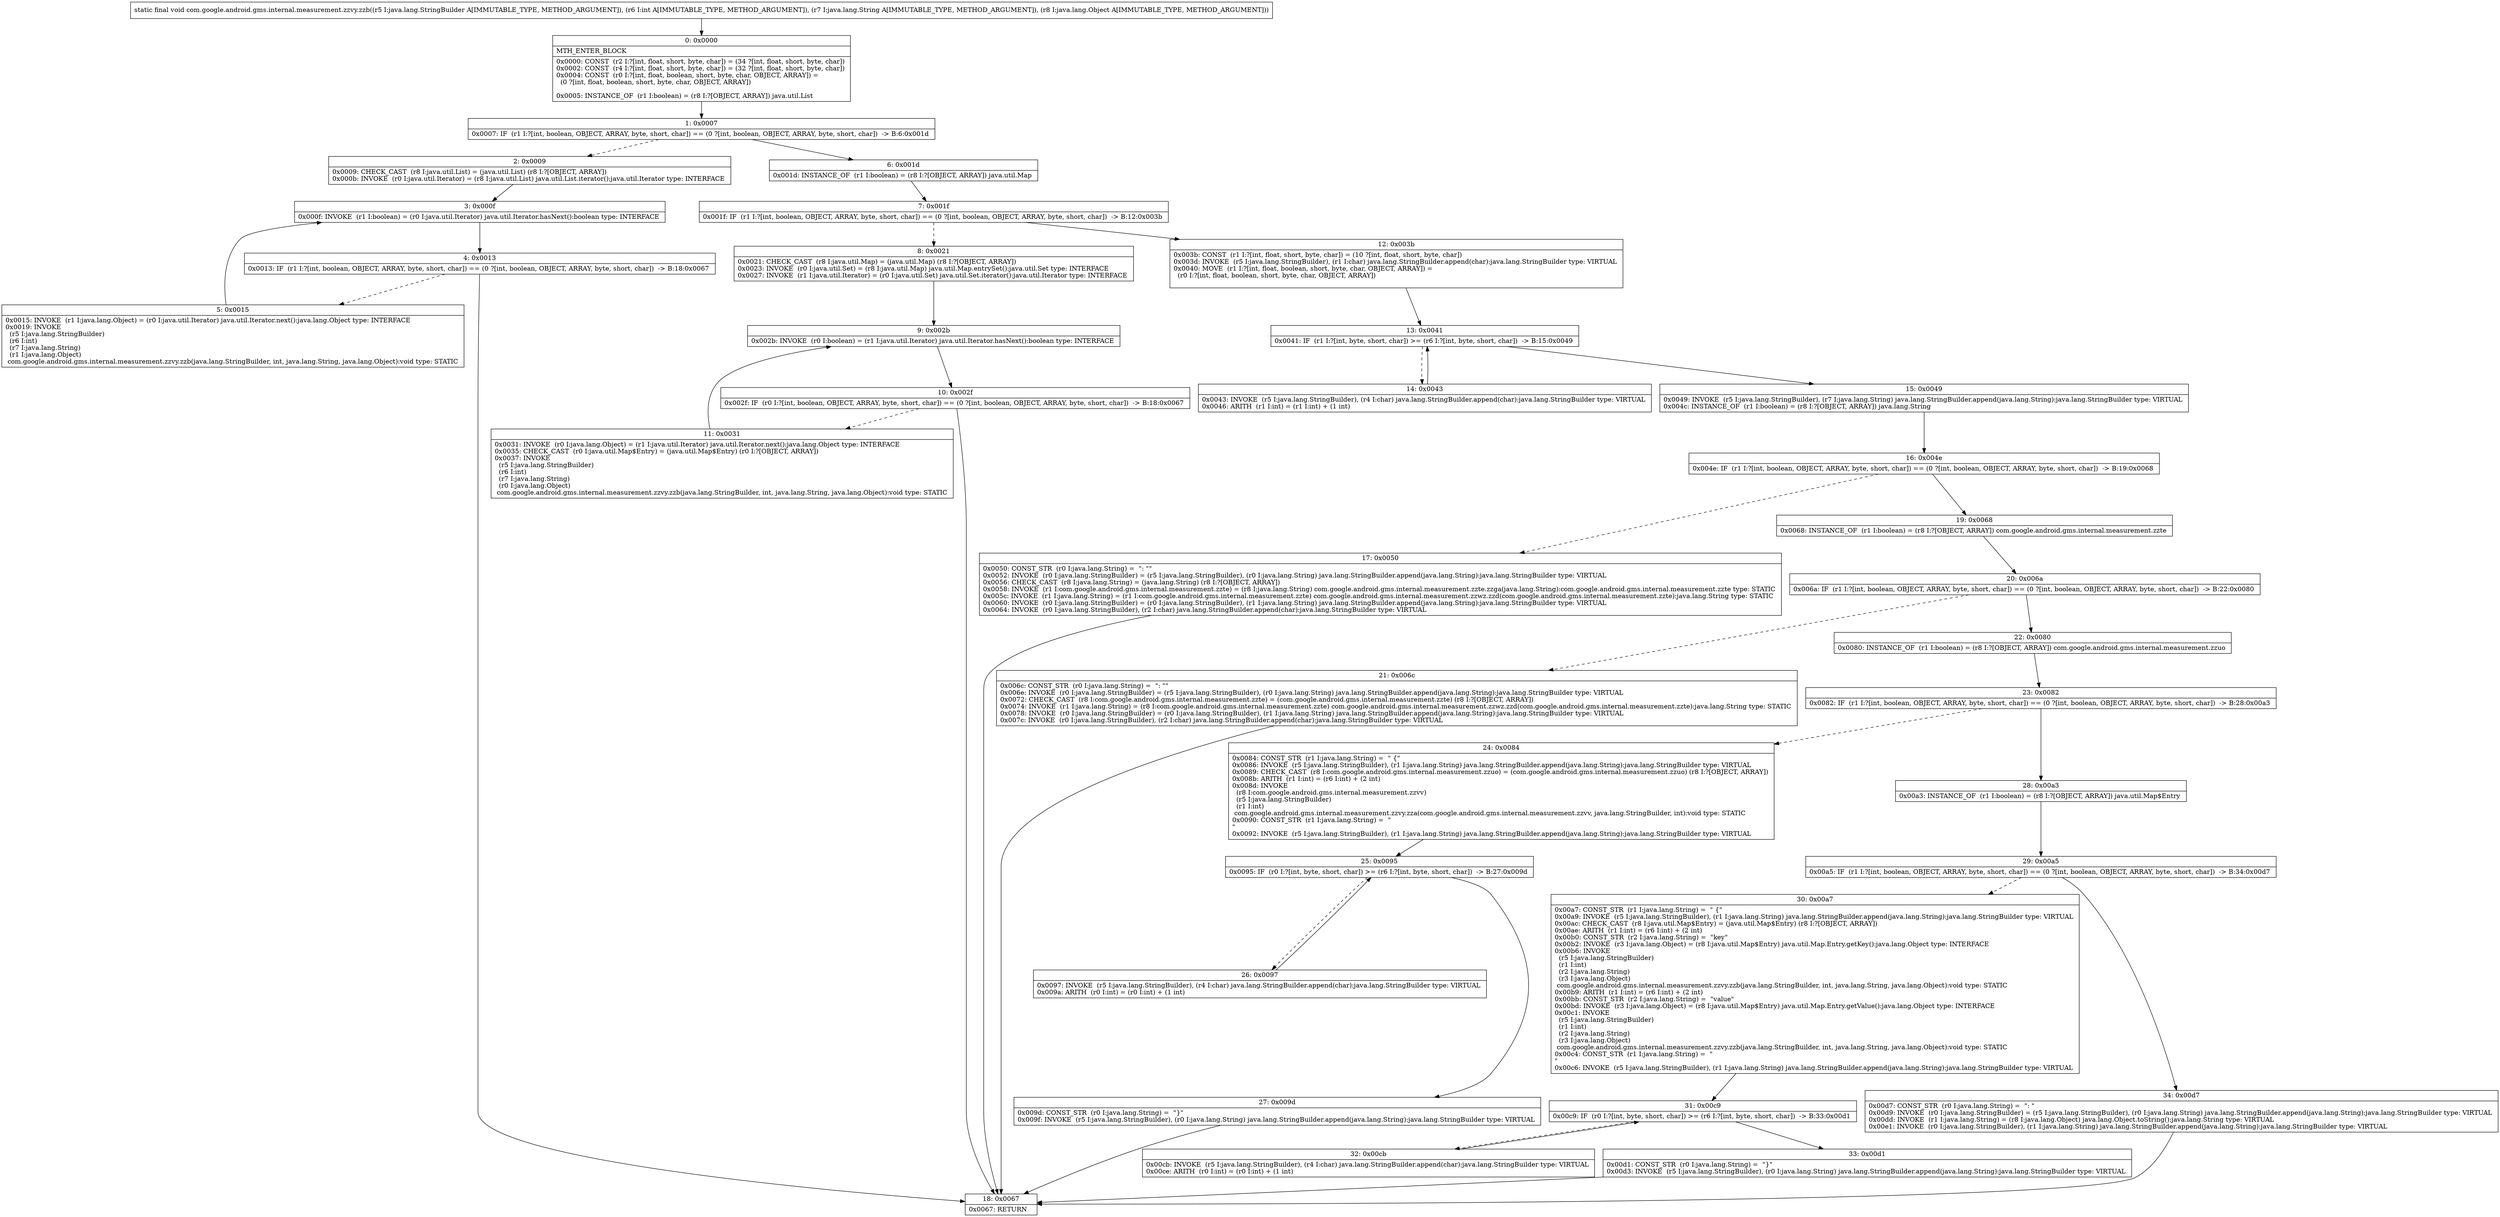 digraph "CFG forcom.google.android.gms.internal.measurement.zzvy.zzb(Ljava\/lang\/StringBuilder;ILjava\/lang\/String;Ljava\/lang\/Object;)V" {
Node_0 [shape=record,label="{0\:\ 0x0000|MTH_ENTER_BLOCK\l|0x0000: CONST  (r2 I:?[int, float, short, byte, char]) = (34 ?[int, float, short, byte, char]) \l0x0002: CONST  (r4 I:?[int, float, short, byte, char]) = (32 ?[int, float, short, byte, char]) \l0x0004: CONST  (r0 I:?[int, float, boolean, short, byte, char, OBJECT, ARRAY]) = \l  (0 ?[int, float, boolean, short, byte, char, OBJECT, ARRAY])\l \l0x0005: INSTANCE_OF  (r1 I:boolean) = (r8 I:?[OBJECT, ARRAY]) java.util.List \l}"];
Node_1 [shape=record,label="{1\:\ 0x0007|0x0007: IF  (r1 I:?[int, boolean, OBJECT, ARRAY, byte, short, char]) == (0 ?[int, boolean, OBJECT, ARRAY, byte, short, char])  \-\> B:6:0x001d \l}"];
Node_2 [shape=record,label="{2\:\ 0x0009|0x0009: CHECK_CAST  (r8 I:java.util.List) = (java.util.List) (r8 I:?[OBJECT, ARRAY]) \l0x000b: INVOKE  (r0 I:java.util.Iterator) = (r8 I:java.util.List) java.util.List.iterator():java.util.Iterator type: INTERFACE \l}"];
Node_3 [shape=record,label="{3\:\ 0x000f|0x000f: INVOKE  (r1 I:boolean) = (r0 I:java.util.Iterator) java.util.Iterator.hasNext():boolean type: INTERFACE \l}"];
Node_4 [shape=record,label="{4\:\ 0x0013|0x0013: IF  (r1 I:?[int, boolean, OBJECT, ARRAY, byte, short, char]) == (0 ?[int, boolean, OBJECT, ARRAY, byte, short, char])  \-\> B:18:0x0067 \l}"];
Node_5 [shape=record,label="{5\:\ 0x0015|0x0015: INVOKE  (r1 I:java.lang.Object) = (r0 I:java.util.Iterator) java.util.Iterator.next():java.lang.Object type: INTERFACE \l0x0019: INVOKE  \l  (r5 I:java.lang.StringBuilder)\l  (r6 I:int)\l  (r7 I:java.lang.String)\l  (r1 I:java.lang.Object)\l com.google.android.gms.internal.measurement.zzvy.zzb(java.lang.StringBuilder, int, java.lang.String, java.lang.Object):void type: STATIC \l}"];
Node_6 [shape=record,label="{6\:\ 0x001d|0x001d: INSTANCE_OF  (r1 I:boolean) = (r8 I:?[OBJECT, ARRAY]) java.util.Map \l}"];
Node_7 [shape=record,label="{7\:\ 0x001f|0x001f: IF  (r1 I:?[int, boolean, OBJECT, ARRAY, byte, short, char]) == (0 ?[int, boolean, OBJECT, ARRAY, byte, short, char])  \-\> B:12:0x003b \l}"];
Node_8 [shape=record,label="{8\:\ 0x0021|0x0021: CHECK_CAST  (r8 I:java.util.Map) = (java.util.Map) (r8 I:?[OBJECT, ARRAY]) \l0x0023: INVOKE  (r0 I:java.util.Set) = (r8 I:java.util.Map) java.util.Map.entrySet():java.util.Set type: INTERFACE \l0x0027: INVOKE  (r1 I:java.util.Iterator) = (r0 I:java.util.Set) java.util.Set.iterator():java.util.Iterator type: INTERFACE \l}"];
Node_9 [shape=record,label="{9\:\ 0x002b|0x002b: INVOKE  (r0 I:boolean) = (r1 I:java.util.Iterator) java.util.Iterator.hasNext():boolean type: INTERFACE \l}"];
Node_10 [shape=record,label="{10\:\ 0x002f|0x002f: IF  (r0 I:?[int, boolean, OBJECT, ARRAY, byte, short, char]) == (0 ?[int, boolean, OBJECT, ARRAY, byte, short, char])  \-\> B:18:0x0067 \l}"];
Node_11 [shape=record,label="{11\:\ 0x0031|0x0031: INVOKE  (r0 I:java.lang.Object) = (r1 I:java.util.Iterator) java.util.Iterator.next():java.lang.Object type: INTERFACE \l0x0035: CHECK_CAST  (r0 I:java.util.Map$Entry) = (java.util.Map$Entry) (r0 I:?[OBJECT, ARRAY]) \l0x0037: INVOKE  \l  (r5 I:java.lang.StringBuilder)\l  (r6 I:int)\l  (r7 I:java.lang.String)\l  (r0 I:java.lang.Object)\l com.google.android.gms.internal.measurement.zzvy.zzb(java.lang.StringBuilder, int, java.lang.String, java.lang.Object):void type: STATIC \l}"];
Node_12 [shape=record,label="{12\:\ 0x003b|0x003b: CONST  (r1 I:?[int, float, short, byte, char]) = (10 ?[int, float, short, byte, char]) \l0x003d: INVOKE  (r5 I:java.lang.StringBuilder), (r1 I:char) java.lang.StringBuilder.append(char):java.lang.StringBuilder type: VIRTUAL \l0x0040: MOVE  (r1 I:?[int, float, boolean, short, byte, char, OBJECT, ARRAY]) = \l  (r0 I:?[int, float, boolean, short, byte, char, OBJECT, ARRAY])\l \l}"];
Node_13 [shape=record,label="{13\:\ 0x0041|0x0041: IF  (r1 I:?[int, byte, short, char]) \>= (r6 I:?[int, byte, short, char])  \-\> B:15:0x0049 \l}"];
Node_14 [shape=record,label="{14\:\ 0x0043|0x0043: INVOKE  (r5 I:java.lang.StringBuilder), (r4 I:char) java.lang.StringBuilder.append(char):java.lang.StringBuilder type: VIRTUAL \l0x0046: ARITH  (r1 I:int) = (r1 I:int) + (1 int) \l}"];
Node_15 [shape=record,label="{15\:\ 0x0049|0x0049: INVOKE  (r5 I:java.lang.StringBuilder), (r7 I:java.lang.String) java.lang.StringBuilder.append(java.lang.String):java.lang.StringBuilder type: VIRTUAL \l0x004c: INSTANCE_OF  (r1 I:boolean) = (r8 I:?[OBJECT, ARRAY]) java.lang.String \l}"];
Node_16 [shape=record,label="{16\:\ 0x004e|0x004e: IF  (r1 I:?[int, boolean, OBJECT, ARRAY, byte, short, char]) == (0 ?[int, boolean, OBJECT, ARRAY, byte, short, char])  \-\> B:19:0x0068 \l}"];
Node_17 [shape=record,label="{17\:\ 0x0050|0x0050: CONST_STR  (r0 I:java.lang.String) =  \": \"\" \l0x0052: INVOKE  (r0 I:java.lang.StringBuilder) = (r5 I:java.lang.StringBuilder), (r0 I:java.lang.String) java.lang.StringBuilder.append(java.lang.String):java.lang.StringBuilder type: VIRTUAL \l0x0056: CHECK_CAST  (r8 I:java.lang.String) = (java.lang.String) (r8 I:?[OBJECT, ARRAY]) \l0x0058: INVOKE  (r1 I:com.google.android.gms.internal.measurement.zzte) = (r8 I:java.lang.String) com.google.android.gms.internal.measurement.zzte.zzga(java.lang.String):com.google.android.gms.internal.measurement.zzte type: STATIC \l0x005c: INVOKE  (r1 I:java.lang.String) = (r1 I:com.google.android.gms.internal.measurement.zzte) com.google.android.gms.internal.measurement.zzwz.zzd(com.google.android.gms.internal.measurement.zzte):java.lang.String type: STATIC \l0x0060: INVOKE  (r0 I:java.lang.StringBuilder) = (r0 I:java.lang.StringBuilder), (r1 I:java.lang.String) java.lang.StringBuilder.append(java.lang.String):java.lang.StringBuilder type: VIRTUAL \l0x0064: INVOKE  (r0 I:java.lang.StringBuilder), (r2 I:char) java.lang.StringBuilder.append(char):java.lang.StringBuilder type: VIRTUAL \l}"];
Node_18 [shape=record,label="{18\:\ 0x0067|0x0067: RETURN   \l}"];
Node_19 [shape=record,label="{19\:\ 0x0068|0x0068: INSTANCE_OF  (r1 I:boolean) = (r8 I:?[OBJECT, ARRAY]) com.google.android.gms.internal.measurement.zzte \l}"];
Node_20 [shape=record,label="{20\:\ 0x006a|0x006a: IF  (r1 I:?[int, boolean, OBJECT, ARRAY, byte, short, char]) == (0 ?[int, boolean, OBJECT, ARRAY, byte, short, char])  \-\> B:22:0x0080 \l}"];
Node_21 [shape=record,label="{21\:\ 0x006c|0x006c: CONST_STR  (r0 I:java.lang.String) =  \": \"\" \l0x006e: INVOKE  (r0 I:java.lang.StringBuilder) = (r5 I:java.lang.StringBuilder), (r0 I:java.lang.String) java.lang.StringBuilder.append(java.lang.String):java.lang.StringBuilder type: VIRTUAL \l0x0072: CHECK_CAST  (r8 I:com.google.android.gms.internal.measurement.zzte) = (com.google.android.gms.internal.measurement.zzte) (r8 I:?[OBJECT, ARRAY]) \l0x0074: INVOKE  (r1 I:java.lang.String) = (r8 I:com.google.android.gms.internal.measurement.zzte) com.google.android.gms.internal.measurement.zzwz.zzd(com.google.android.gms.internal.measurement.zzte):java.lang.String type: STATIC \l0x0078: INVOKE  (r0 I:java.lang.StringBuilder) = (r0 I:java.lang.StringBuilder), (r1 I:java.lang.String) java.lang.StringBuilder.append(java.lang.String):java.lang.StringBuilder type: VIRTUAL \l0x007c: INVOKE  (r0 I:java.lang.StringBuilder), (r2 I:char) java.lang.StringBuilder.append(char):java.lang.StringBuilder type: VIRTUAL \l}"];
Node_22 [shape=record,label="{22\:\ 0x0080|0x0080: INSTANCE_OF  (r1 I:boolean) = (r8 I:?[OBJECT, ARRAY]) com.google.android.gms.internal.measurement.zzuo \l}"];
Node_23 [shape=record,label="{23\:\ 0x0082|0x0082: IF  (r1 I:?[int, boolean, OBJECT, ARRAY, byte, short, char]) == (0 ?[int, boolean, OBJECT, ARRAY, byte, short, char])  \-\> B:28:0x00a3 \l}"];
Node_24 [shape=record,label="{24\:\ 0x0084|0x0084: CONST_STR  (r1 I:java.lang.String) =  \" \{\" \l0x0086: INVOKE  (r5 I:java.lang.StringBuilder), (r1 I:java.lang.String) java.lang.StringBuilder.append(java.lang.String):java.lang.StringBuilder type: VIRTUAL \l0x0089: CHECK_CAST  (r8 I:com.google.android.gms.internal.measurement.zzuo) = (com.google.android.gms.internal.measurement.zzuo) (r8 I:?[OBJECT, ARRAY]) \l0x008b: ARITH  (r1 I:int) = (r6 I:int) + (2 int) \l0x008d: INVOKE  \l  (r8 I:com.google.android.gms.internal.measurement.zzvv)\l  (r5 I:java.lang.StringBuilder)\l  (r1 I:int)\l com.google.android.gms.internal.measurement.zzvy.zza(com.google.android.gms.internal.measurement.zzvv, java.lang.StringBuilder, int):void type: STATIC \l0x0090: CONST_STR  (r1 I:java.lang.String) =  \"\l\" \l0x0092: INVOKE  (r5 I:java.lang.StringBuilder), (r1 I:java.lang.String) java.lang.StringBuilder.append(java.lang.String):java.lang.StringBuilder type: VIRTUAL \l}"];
Node_25 [shape=record,label="{25\:\ 0x0095|0x0095: IF  (r0 I:?[int, byte, short, char]) \>= (r6 I:?[int, byte, short, char])  \-\> B:27:0x009d \l}"];
Node_26 [shape=record,label="{26\:\ 0x0097|0x0097: INVOKE  (r5 I:java.lang.StringBuilder), (r4 I:char) java.lang.StringBuilder.append(char):java.lang.StringBuilder type: VIRTUAL \l0x009a: ARITH  (r0 I:int) = (r0 I:int) + (1 int) \l}"];
Node_27 [shape=record,label="{27\:\ 0x009d|0x009d: CONST_STR  (r0 I:java.lang.String) =  \"\}\" \l0x009f: INVOKE  (r5 I:java.lang.StringBuilder), (r0 I:java.lang.String) java.lang.StringBuilder.append(java.lang.String):java.lang.StringBuilder type: VIRTUAL \l}"];
Node_28 [shape=record,label="{28\:\ 0x00a3|0x00a3: INSTANCE_OF  (r1 I:boolean) = (r8 I:?[OBJECT, ARRAY]) java.util.Map$Entry \l}"];
Node_29 [shape=record,label="{29\:\ 0x00a5|0x00a5: IF  (r1 I:?[int, boolean, OBJECT, ARRAY, byte, short, char]) == (0 ?[int, boolean, OBJECT, ARRAY, byte, short, char])  \-\> B:34:0x00d7 \l}"];
Node_30 [shape=record,label="{30\:\ 0x00a7|0x00a7: CONST_STR  (r1 I:java.lang.String) =  \" \{\" \l0x00a9: INVOKE  (r5 I:java.lang.StringBuilder), (r1 I:java.lang.String) java.lang.StringBuilder.append(java.lang.String):java.lang.StringBuilder type: VIRTUAL \l0x00ac: CHECK_CAST  (r8 I:java.util.Map$Entry) = (java.util.Map$Entry) (r8 I:?[OBJECT, ARRAY]) \l0x00ae: ARITH  (r1 I:int) = (r6 I:int) + (2 int) \l0x00b0: CONST_STR  (r2 I:java.lang.String) =  \"key\" \l0x00b2: INVOKE  (r3 I:java.lang.Object) = (r8 I:java.util.Map$Entry) java.util.Map.Entry.getKey():java.lang.Object type: INTERFACE \l0x00b6: INVOKE  \l  (r5 I:java.lang.StringBuilder)\l  (r1 I:int)\l  (r2 I:java.lang.String)\l  (r3 I:java.lang.Object)\l com.google.android.gms.internal.measurement.zzvy.zzb(java.lang.StringBuilder, int, java.lang.String, java.lang.Object):void type: STATIC \l0x00b9: ARITH  (r1 I:int) = (r6 I:int) + (2 int) \l0x00bb: CONST_STR  (r2 I:java.lang.String) =  \"value\" \l0x00bd: INVOKE  (r3 I:java.lang.Object) = (r8 I:java.util.Map$Entry) java.util.Map.Entry.getValue():java.lang.Object type: INTERFACE \l0x00c1: INVOKE  \l  (r5 I:java.lang.StringBuilder)\l  (r1 I:int)\l  (r2 I:java.lang.String)\l  (r3 I:java.lang.Object)\l com.google.android.gms.internal.measurement.zzvy.zzb(java.lang.StringBuilder, int, java.lang.String, java.lang.Object):void type: STATIC \l0x00c4: CONST_STR  (r1 I:java.lang.String) =  \"\l\" \l0x00c6: INVOKE  (r5 I:java.lang.StringBuilder), (r1 I:java.lang.String) java.lang.StringBuilder.append(java.lang.String):java.lang.StringBuilder type: VIRTUAL \l}"];
Node_31 [shape=record,label="{31\:\ 0x00c9|0x00c9: IF  (r0 I:?[int, byte, short, char]) \>= (r6 I:?[int, byte, short, char])  \-\> B:33:0x00d1 \l}"];
Node_32 [shape=record,label="{32\:\ 0x00cb|0x00cb: INVOKE  (r5 I:java.lang.StringBuilder), (r4 I:char) java.lang.StringBuilder.append(char):java.lang.StringBuilder type: VIRTUAL \l0x00ce: ARITH  (r0 I:int) = (r0 I:int) + (1 int) \l}"];
Node_33 [shape=record,label="{33\:\ 0x00d1|0x00d1: CONST_STR  (r0 I:java.lang.String) =  \"\}\" \l0x00d3: INVOKE  (r5 I:java.lang.StringBuilder), (r0 I:java.lang.String) java.lang.StringBuilder.append(java.lang.String):java.lang.StringBuilder type: VIRTUAL \l}"];
Node_34 [shape=record,label="{34\:\ 0x00d7|0x00d7: CONST_STR  (r0 I:java.lang.String) =  \": \" \l0x00d9: INVOKE  (r0 I:java.lang.StringBuilder) = (r5 I:java.lang.StringBuilder), (r0 I:java.lang.String) java.lang.StringBuilder.append(java.lang.String):java.lang.StringBuilder type: VIRTUAL \l0x00dd: INVOKE  (r1 I:java.lang.String) = (r8 I:java.lang.Object) java.lang.Object.toString():java.lang.String type: VIRTUAL \l0x00e1: INVOKE  (r0 I:java.lang.StringBuilder), (r1 I:java.lang.String) java.lang.StringBuilder.append(java.lang.String):java.lang.StringBuilder type: VIRTUAL \l}"];
MethodNode[shape=record,label="{static final void com.google.android.gms.internal.measurement.zzvy.zzb((r5 I:java.lang.StringBuilder A[IMMUTABLE_TYPE, METHOD_ARGUMENT]), (r6 I:int A[IMMUTABLE_TYPE, METHOD_ARGUMENT]), (r7 I:java.lang.String A[IMMUTABLE_TYPE, METHOD_ARGUMENT]), (r8 I:java.lang.Object A[IMMUTABLE_TYPE, METHOD_ARGUMENT])) }"];
MethodNode -> Node_0;
Node_0 -> Node_1;
Node_1 -> Node_2[style=dashed];
Node_1 -> Node_6;
Node_2 -> Node_3;
Node_3 -> Node_4;
Node_4 -> Node_5[style=dashed];
Node_4 -> Node_18;
Node_5 -> Node_3;
Node_6 -> Node_7;
Node_7 -> Node_8[style=dashed];
Node_7 -> Node_12;
Node_8 -> Node_9;
Node_9 -> Node_10;
Node_10 -> Node_11[style=dashed];
Node_10 -> Node_18;
Node_11 -> Node_9;
Node_12 -> Node_13;
Node_13 -> Node_14[style=dashed];
Node_13 -> Node_15;
Node_14 -> Node_13;
Node_15 -> Node_16;
Node_16 -> Node_17[style=dashed];
Node_16 -> Node_19;
Node_17 -> Node_18;
Node_19 -> Node_20;
Node_20 -> Node_21[style=dashed];
Node_20 -> Node_22;
Node_21 -> Node_18;
Node_22 -> Node_23;
Node_23 -> Node_24[style=dashed];
Node_23 -> Node_28;
Node_24 -> Node_25;
Node_25 -> Node_26[style=dashed];
Node_25 -> Node_27;
Node_26 -> Node_25;
Node_27 -> Node_18;
Node_28 -> Node_29;
Node_29 -> Node_30[style=dashed];
Node_29 -> Node_34;
Node_30 -> Node_31;
Node_31 -> Node_32[style=dashed];
Node_31 -> Node_33;
Node_32 -> Node_31;
Node_33 -> Node_18;
Node_34 -> Node_18;
}

